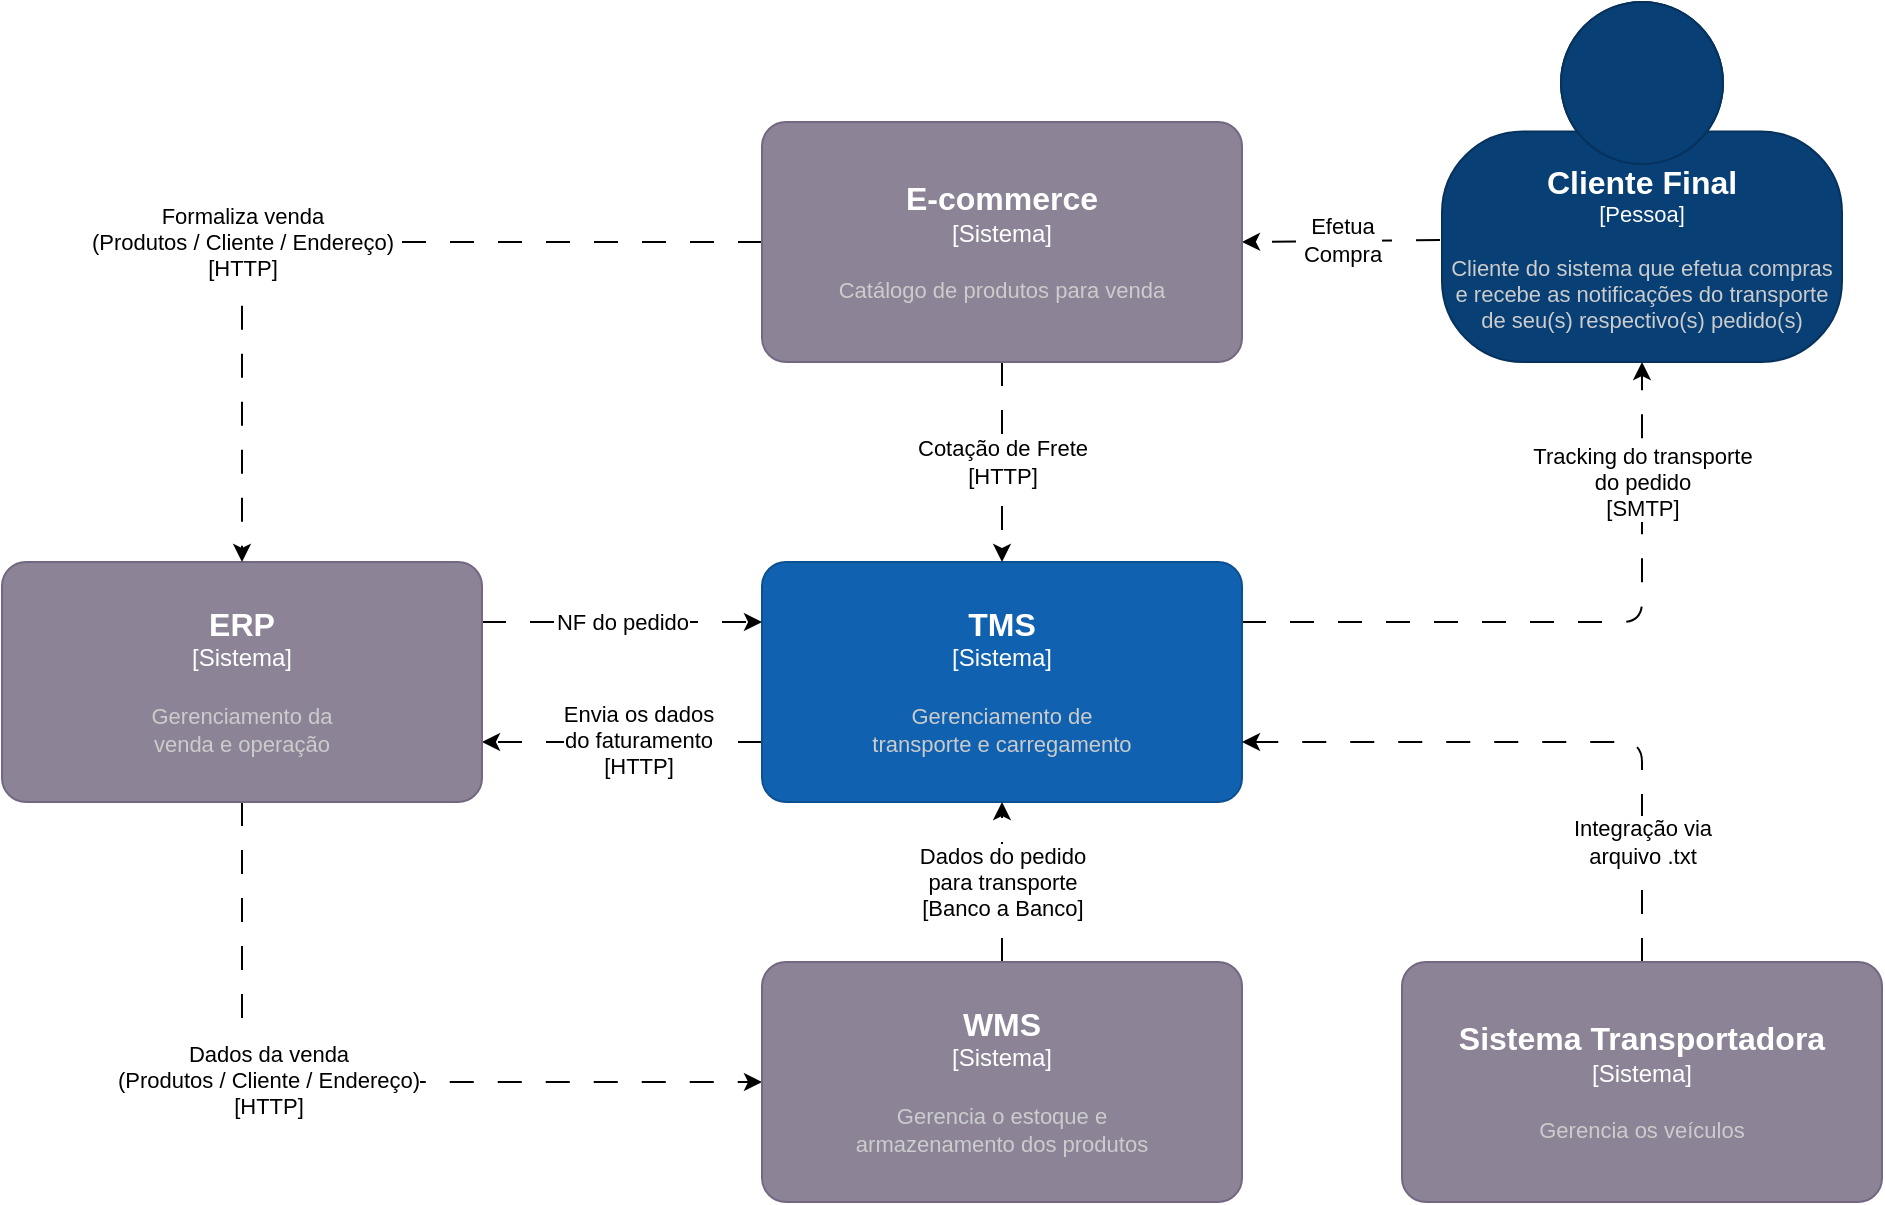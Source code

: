 <mxfile>
    <diagram id="gYYenzRIOGtVWtctPW4i" name="Page-1">
        <mxGraphModel dx="1386" dy="784" grid="1" gridSize="10" guides="1" tooltips="1" connect="1" arrows="1" fold="1" page="1" pageScale="1" pageWidth="1169" pageHeight="827" math="0" shadow="0">
            <root>
                <mxCell id="0"/>
                <mxCell id="1" parent="0"/>
                <mxCell id="22" value="Efetua&lt;br&gt;Compra" style="edgeStyle=none;html=1;entryX=1;entryY=0.5;entryDx=0;entryDy=0;entryPerimeter=0;dashed=1;dashPattern=12 12;exitX=-0.005;exitY=0.661;exitDx=0;exitDy=0;exitPerimeter=0;" parent="1" source="3" target="19" edge="1">
                    <mxGeometry relative="1" as="geometry">
                        <mxPoint x="700" y="150" as="sourcePoint"/>
                    </mxGeometry>
                </mxCell>
                <object placeholders="1" c4Name="Cliente Final" c4Type="Pessoa" c4Description="Cliente do sistema que efetua compras e recebe as notificações do transporte de seu(s) respectivo(s) pedido(s)" label="&lt;font style=&quot;font-size: 16px&quot;&gt;&lt;b&gt;%c4Name%&lt;/b&gt;&lt;/font&gt;&lt;div&gt;[%c4Type%]&lt;/div&gt;&lt;br&gt;&lt;div&gt;&lt;font style=&quot;font-size: 11px&quot;&gt;&lt;font color=&quot;#cccccc&quot;&gt;%c4Description%&lt;/font&gt;&lt;/div&gt;" id="3">
                    <mxCell style="html=1;fontSize=11;dashed=0;whiteSpace=wrap;fillColor=#083F75;strokeColor=#06315C;fontColor=#ffffff;shape=mxgraph.c4.person2;align=center;metaEdit=1;points=[[0.5,0,0],[1,0.5,0],[1,0.75,0],[0.75,1,0],[0.5,1,0],[0.25,1,0],[0,0.75,0],[0,0.5,0]];resizable=0;" parent="1" vertex="1">
                        <mxGeometry x="720" y="30" width="200" height="180" as="geometry"/>
                    </mxCell>
                </object>
                <mxCell id="9" value="Tracking do transporte&lt;br&gt;do pedido&lt;br&gt;[SMTP]" style="edgeStyle=none;html=1;dashed=1;dashPattern=12 12;exitX=1;exitY=0.25;exitDx=0;exitDy=0;exitPerimeter=0;" parent="1" source="4" target="3" edge="1">
                    <mxGeometry x="0.636" relative="1" as="geometry">
                        <Array as="points">
                            <mxPoint x="820" y="340"/>
                        </Array>
                        <mxPoint as="offset"/>
                    </mxGeometry>
                </mxCell>
                <mxCell id="12" style="edgeStyle=none;html=1;dashed=1;dashPattern=12 12;entryX=1;entryY=0.75;entryDx=0;entryDy=0;entryPerimeter=0;exitX=0;exitY=0.75;exitDx=0;exitDy=0;exitPerimeter=0;" parent="1" source="4" target="11" edge="1">
                    <mxGeometry relative="1" as="geometry"/>
                </mxCell>
                <mxCell id="17" value="Envia os dados&lt;br&gt;do faturamento&lt;br&gt;[HTTP]" style="edgeLabel;html=1;align=center;verticalAlign=middle;resizable=0;points=[];" parent="12" vertex="1" connectable="0">
                    <mxGeometry x="-0.107" y="-1" relative="1" as="geometry">
                        <mxPoint as="offset"/>
                    </mxGeometry>
                </mxCell>
                <object placeholders="1" c4Name="TMS" c4Type="Sistema" c4Description="Gerenciamento de&#10;transporte e carregamento" label="&lt;font style=&quot;font-size: 16px&quot;&gt;&lt;b&gt;%c4Name%&lt;/b&gt;&lt;/font&gt;&lt;div&gt;[%c4Type%]&lt;/div&gt;&lt;br&gt;&lt;div&gt;&lt;font style=&quot;font-size: 11px&quot;&gt;&lt;font color=&quot;#cccccc&quot;&gt;%c4Description%&lt;/font&gt;&lt;/div&gt;" id="4">
                    <mxCell style="rounded=1;whiteSpace=wrap;html=1;labelBackgroundColor=none;fillColor=#1061B0;fontColor=#ffffff;align=center;arcSize=10;strokeColor=#0D5091;metaEdit=1;resizable=0;points=[[0.25,0,0],[0.5,0,0],[0.75,0,0],[1,0.25,0],[1,0.5,0],[1,0.75,0],[0.75,1,0],[0.5,1,0],[0.25,1,0],[0,0.75,0],[0,0.5,0],[0,0.25,0]];" parent="1" vertex="1">
                        <mxGeometry x="380" y="310" width="240" height="120" as="geometry"/>
                    </mxCell>
                </object>
                <mxCell id="15" style="edgeStyle=none;html=1;entryX=0;entryY=0.5;entryDx=0;entryDy=0;entryPerimeter=0;dashed=1;dashPattern=12 12;exitX=0.5;exitY=1;exitDx=0;exitDy=0;exitPerimeter=0;" parent="1" source="11" target="13" edge="1">
                    <mxGeometry relative="1" as="geometry">
                        <Array as="points">
                            <mxPoint x="120" y="570"/>
                        </Array>
                    </mxGeometry>
                </mxCell>
                <mxCell id="16" value="Dados da venda&lt;br&gt;(Produtos / Cliente / Endereço)&lt;br&gt;[HTTP]" style="edgeLabel;html=1;align=center;verticalAlign=middle;resizable=0;points=[];" parent="15" vertex="1" connectable="0">
                    <mxGeometry x="-0.237" y="1" relative="1" as="geometry">
                        <mxPoint as="offset"/>
                    </mxGeometry>
                </mxCell>
                <mxCell id="25" value="NF do pedido" style="edgeStyle=none;html=1;entryX=0;entryY=0.25;entryDx=0;entryDy=0;entryPerimeter=0;dashed=1;dashPattern=12 12;exitX=1;exitY=0.25;exitDx=0;exitDy=0;exitPerimeter=0;" parent="1" source="11" target="4" edge="1">
                    <mxGeometry relative="1" as="geometry"/>
                </mxCell>
                <object placeholders="1" c4Name="ERP" c4Type="Sistema" c4Description="Gerenciamento da&#10;venda e operação" label="&lt;font style=&quot;font-size: 16px&quot;&gt;&lt;b&gt;%c4Name%&lt;/b&gt;&lt;/font&gt;&lt;div&gt;[%c4Type%]&lt;/div&gt;&lt;br&gt;&lt;div&gt;&lt;font style=&quot;font-size: 11px&quot;&gt;&lt;font color=&quot;#cccccc&quot;&gt;%c4Description%&lt;/font&gt;&lt;/div&gt;" id="11">
                    <mxCell style="rounded=1;whiteSpace=wrap;html=1;labelBackgroundColor=none;fillColor=#8C8496;fontColor=#ffffff;align=center;arcSize=10;strokeColor=#736782;metaEdit=1;resizable=0;points=[[0.25,0,0],[0.5,0,0],[0.75,0,0],[1,0.25,0],[1,0.5,0],[1,0.75,0],[0.75,1,0],[0.5,1,0],[0.25,1,0],[0,0.75,0],[0,0.5,0],[0,0.25,0]];" parent="1" vertex="1">
                        <mxGeometry y="310" width="240" height="120" as="geometry"/>
                    </mxCell>
                </object>
                <mxCell id="14" value="Dados do pedido&lt;br&gt;para transporte&lt;br&gt;[Banco a Banco]" style="edgeStyle=none;html=1;entryX=0.5;entryY=1;entryDx=0;entryDy=0;entryPerimeter=0;dashed=1;dashPattern=12 12;" parent="1" source="13" target="4" edge="1">
                    <mxGeometry relative="1" as="geometry"/>
                </mxCell>
                <object placeholders="1" c4Name="WMS" c4Type="Sistema" c4Description="Gerencia o estoque e&#10;armazenamento dos produtos" label="&lt;font style=&quot;font-size: 16px&quot;&gt;&lt;b&gt;%c4Name%&lt;/b&gt;&lt;/font&gt;&lt;div&gt;[%c4Type%]&lt;/div&gt;&lt;br&gt;&lt;div&gt;&lt;font style=&quot;font-size: 11px&quot;&gt;&lt;font color=&quot;#cccccc&quot;&gt;%c4Description%&lt;/font&gt;&lt;/div&gt;" id="13">
                    <mxCell style="rounded=1;whiteSpace=wrap;html=1;labelBackgroundColor=none;fillColor=#8C8496;fontColor=#ffffff;align=center;arcSize=10;strokeColor=#736782;metaEdit=1;resizable=0;points=[[0.25,0,0],[0.5,0,0],[0.75,0,0],[1,0.25,0],[1,0.5,0],[1,0.75,0],[0.75,1,0],[0.5,1,0],[0.25,1,0],[0,0.75,0],[0,0.5,0],[0,0.25,0]];" parent="1" vertex="1">
                        <mxGeometry x="380" y="510" width="240" height="120" as="geometry"/>
                    </mxCell>
                </object>
                <mxCell id="21" value="Cotação de Frete&lt;br&gt;[HTTP]" style="edgeStyle=none;html=1;entryX=0.5;entryY=0;entryDx=0;entryDy=0;entryPerimeter=0;dashed=1;dashPattern=12 12;" parent="1" source="19" target="4" edge="1">
                    <mxGeometry relative="1" as="geometry"/>
                </mxCell>
                <mxCell id="23" style="edgeStyle=none;html=1;entryX=0.5;entryY=0;entryDx=0;entryDy=0;entryPerimeter=0;dashed=1;dashPattern=12 12;exitX=0;exitY=0.5;exitDx=0;exitDy=0;exitPerimeter=0;" parent="1" source="19" target="11" edge="1">
                    <mxGeometry relative="1" as="geometry">
                        <Array as="points">
                            <mxPoint x="120" y="150"/>
                        </Array>
                    </mxGeometry>
                </mxCell>
                <mxCell id="24" value="Formaliza venda&lt;br&gt;(Produtos / Cliente / Endereço)&lt;br&gt;[HTTP]" style="edgeLabel;html=1;align=center;verticalAlign=middle;resizable=0;points=[];" parent="23" vertex="1" connectable="0">
                    <mxGeometry x="0.145" y="-2" relative="1" as="geometry">
                        <mxPoint x="-20" y="2" as="offset"/>
                    </mxGeometry>
                </mxCell>
                <object placeholders="1" c4Name="E-commerce" c4Type="Sistema" c4Description="Catálogo de produtos para venda" label="&lt;font style=&quot;font-size: 16px&quot;&gt;&lt;b&gt;%c4Name%&lt;/b&gt;&lt;/font&gt;&lt;div&gt;[%c4Type%]&lt;/div&gt;&lt;br&gt;&lt;div&gt;&lt;font style=&quot;font-size: 11px&quot;&gt;&lt;font color=&quot;#cccccc&quot;&gt;%c4Description%&lt;/font&gt;&lt;/div&gt;" id="19">
                    <mxCell style="rounded=1;whiteSpace=wrap;html=1;labelBackgroundColor=none;fillColor=#8C8496;fontColor=#ffffff;align=center;arcSize=10;strokeColor=#736782;metaEdit=1;resizable=0;points=[[0.25,0,0],[0.5,0,0],[0.75,0,0],[1,0.25,0],[1,0.5,0],[1,0.75,0],[0.75,1,0],[0.5,1,0],[0.25,1,0],[0,0.75,0],[0,0.5,0],[0,0.25,0]];" parent="1" vertex="1">
                        <mxGeometry x="380" y="90" width="240" height="120" as="geometry"/>
                    </mxCell>
                </object>
                <mxCell id="27" value="Integração via&lt;br&gt;arquivo .txt" style="edgeStyle=none;html=1;entryX=1;entryY=0.75;entryDx=0;entryDy=0;entryPerimeter=0;dashed=1;dashPattern=12 12;" parent="1" source="26" target="4" edge="1">
                    <mxGeometry x="-0.613" relative="1" as="geometry">
                        <Array as="points">
                            <mxPoint x="820" y="400"/>
                        </Array>
                        <mxPoint as="offset"/>
                    </mxGeometry>
                </mxCell>
                <object placeholders="1" c4Name="Sistema Transportadora" c4Type="Sistema" c4Description="Gerencia os veículos" label="&lt;font style=&quot;font-size: 16px&quot;&gt;&lt;b&gt;%c4Name%&lt;/b&gt;&lt;/font&gt;&lt;div&gt;[%c4Type%]&lt;/div&gt;&lt;br&gt;&lt;div&gt;&lt;font style=&quot;font-size: 11px&quot;&gt;&lt;font color=&quot;#cccccc&quot;&gt;%c4Description%&lt;/font&gt;&lt;/div&gt;" id="26">
                    <mxCell style="rounded=1;whiteSpace=wrap;html=1;labelBackgroundColor=none;fillColor=#8C8496;fontColor=#ffffff;align=center;arcSize=10;strokeColor=#736782;metaEdit=1;resizable=0;points=[[0.25,0,0],[0.5,0,0],[0.75,0,0],[1,0.25,0],[1,0.5,0],[1,0.75,0],[0.75,1,0],[0.5,1,0],[0.25,1,0],[0,0.75,0],[0,0.5,0],[0,0.25,0]];" parent="1" vertex="1">
                        <mxGeometry x="700" y="510" width="240" height="120" as="geometry"/>
                    </mxCell>
                </object>
            </root>
        </mxGraphModel>
    </diagram>
</mxfile>